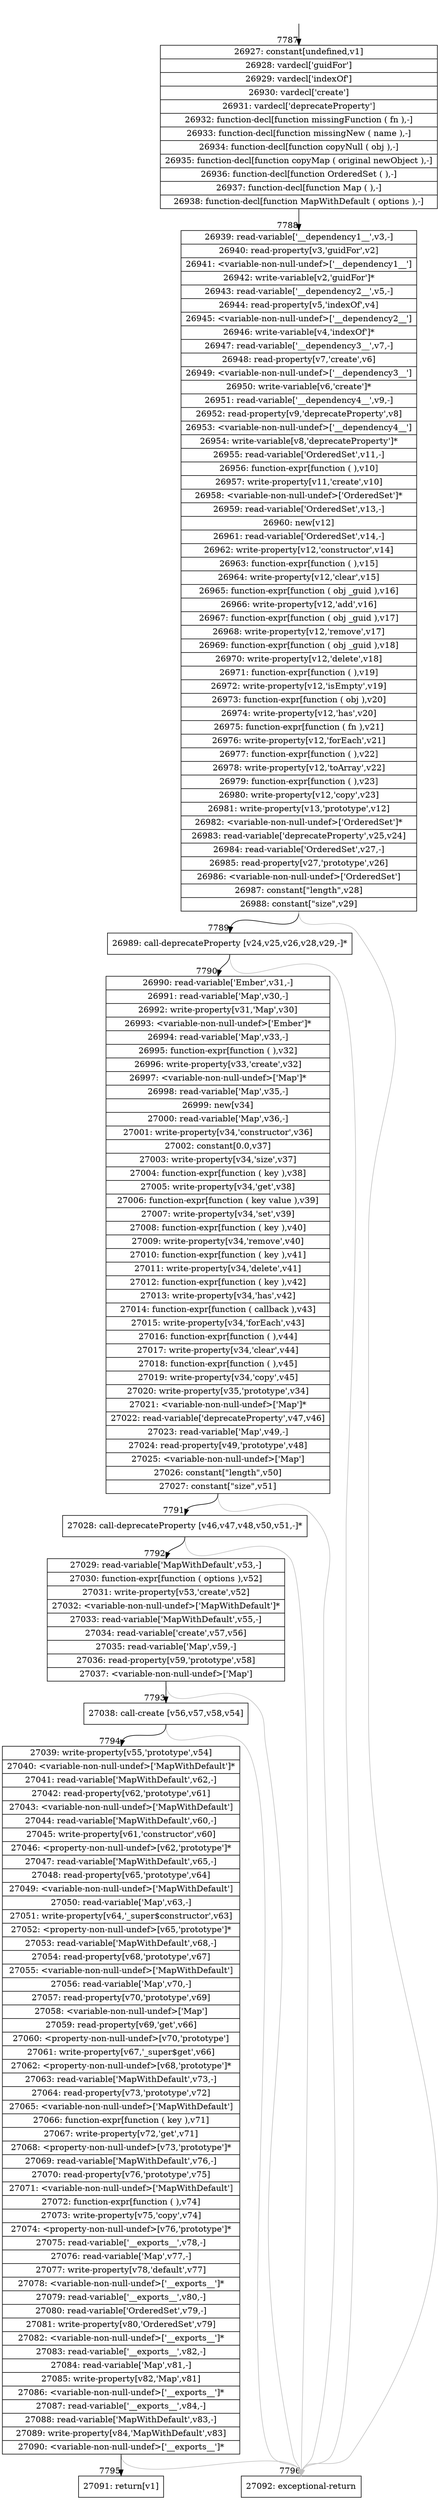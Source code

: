digraph {
rankdir="TD"
BB_entry628[shape=none,label=""];
BB_entry628 -> BB7787 [tailport=s, headport=n, headlabel="    7787"]
BB7787 [shape=record label="{26927: constant[undefined,v1]|26928: vardecl['guidFor']|26929: vardecl['indexOf']|26930: vardecl['create']|26931: vardecl['deprecateProperty']|26932: function-decl[function missingFunction ( fn ),-]|26933: function-decl[function missingNew ( name ),-]|26934: function-decl[function copyNull ( obj ),-]|26935: function-decl[function copyMap ( original newObject ),-]|26936: function-decl[function OrderedSet ( ),-]|26937: function-decl[function Map ( ),-]|26938: function-decl[function MapWithDefault ( options ),-]}" ] 
BB7787 -> BB7788 [tailport=s, headport=n, headlabel="      7788"]
BB7788 [shape=record label="{26939: read-variable['__dependency1__',v3,-]|26940: read-property[v3,'guidFor',v2]|26941: \<variable-non-null-undef\>['__dependency1__']|26942: write-variable[v2,'guidFor']*|26943: read-variable['__dependency2__',v5,-]|26944: read-property[v5,'indexOf',v4]|26945: \<variable-non-null-undef\>['__dependency2__']|26946: write-variable[v4,'indexOf']*|26947: read-variable['__dependency3__',v7,-]|26948: read-property[v7,'create',v6]|26949: \<variable-non-null-undef\>['__dependency3__']|26950: write-variable[v6,'create']*|26951: read-variable['__dependency4__',v9,-]|26952: read-property[v9,'deprecateProperty',v8]|26953: \<variable-non-null-undef\>['__dependency4__']|26954: write-variable[v8,'deprecateProperty']*|26955: read-variable['OrderedSet',v11,-]|26956: function-expr[function ( ),v10]|26957: write-property[v11,'create',v10]|26958: \<variable-non-null-undef\>['OrderedSet']*|26959: read-variable['OrderedSet',v13,-]|26960: new[v12]|26961: read-variable['OrderedSet',v14,-]|26962: write-property[v12,'constructor',v14]|26963: function-expr[function ( ),v15]|26964: write-property[v12,'clear',v15]|26965: function-expr[function ( obj _guid ),v16]|26966: write-property[v12,'add',v16]|26967: function-expr[function ( obj _guid ),v17]|26968: write-property[v12,'remove',v17]|26969: function-expr[function ( obj _guid ),v18]|26970: write-property[v12,'delete',v18]|26971: function-expr[function ( ),v19]|26972: write-property[v12,'isEmpty',v19]|26973: function-expr[function ( obj ),v20]|26974: write-property[v12,'has',v20]|26975: function-expr[function ( fn ),v21]|26976: write-property[v12,'forEach',v21]|26977: function-expr[function ( ),v22]|26978: write-property[v12,'toArray',v22]|26979: function-expr[function ( ),v23]|26980: write-property[v12,'copy',v23]|26981: write-property[v13,'prototype',v12]|26982: \<variable-non-null-undef\>['OrderedSet']*|26983: read-variable['deprecateProperty',v25,v24]|26984: read-variable['OrderedSet',v27,-]|26985: read-property[v27,'prototype',v26]|26986: \<variable-non-null-undef\>['OrderedSet']|26987: constant[\"length\",v28]|26988: constant[\"size\",v29]}" ] 
BB7788 -> BB7789 [tailport=s, headport=n, headlabel="      7789"]
BB7788 -> BB7796 [tailport=s, headport=n, color=gray, headlabel="      7796"]
BB7789 [shape=record label="{26989: call-deprecateProperty [v24,v25,v26,v28,v29,-]*}" ] 
BB7789 -> BB7790 [tailport=s, headport=n, headlabel="      7790"]
BB7789 -> BB7796 [tailport=s, headport=n, color=gray]
BB7790 [shape=record label="{26990: read-variable['Ember',v31,-]|26991: read-variable['Map',v30,-]|26992: write-property[v31,'Map',v30]|26993: \<variable-non-null-undef\>['Ember']*|26994: read-variable['Map',v33,-]|26995: function-expr[function ( ),v32]|26996: write-property[v33,'create',v32]|26997: \<variable-non-null-undef\>['Map']*|26998: read-variable['Map',v35,-]|26999: new[v34]|27000: read-variable['Map',v36,-]|27001: write-property[v34,'constructor',v36]|27002: constant[0.0,v37]|27003: write-property[v34,'size',v37]|27004: function-expr[function ( key ),v38]|27005: write-property[v34,'get',v38]|27006: function-expr[function ( key value ),v39]|27007: write-property[v34,'set',v39]|27008: function-expr[function ( key ),v40]|27009: write-property[v34,'remove',v40]|27010: function-expr[function ( key ),v41]|27011: write-property[v34,'delete',v41]|27012: function-expr[function ( key ),v42]|27013: write-property[v34,'has',v42]|27014: function-expr[function ( callback ),v43]|27015: write-property[v34,'forEach',v43]|27016: function-expr[function ( ),v44]|27017: write-property[v34,'clear',v44]|27018: function-expr[function ( ),v45]|27019: write-property[v34,'copy',v45]|27020: write-property[v35,'prototype',v34]|27021: \<variable-non-null-undef\>['Map']*|27022: read-variable['deprecateProperty',v47,v46]|27023: read-variable['Map',v49,-]|27024: read-property[v49,'prototype',v48]|27025: \<variable-non-null-undef\>['Map']|27026: constant[\"length\",v50]|27027: constant[\"size\",v51]}" ] 
BB7790 -> BB7791 [tailport=s, headport=n, headlabel="      7791"]
BB7790 -> BB7796 [tailport=s, headport=n, color=gray]
BB7791 [shape=record label="{27028: call-deprecateProperty [v46,v47,v48,v50,v51,-]*}" ] 
BB7791 -> BB7792 [tailport=s, headport=n, headlabel="      7792"]
BB7791 -> BB7796 [tailport=s, headport=n, color=gray]
BB7792 [shape=record label="{27029: read-variable['MapWithDefault',v53,-]|27030: function-expr[function ( options ),v52]|27031: write-property[v53,'create',v52]|27032: \<variable-non-null-undef\>['MapWithDefault']*|27033: read-variable['MapWithDefault',v55,-]|27034: read-variable['create',v57,v56]|27035: read-variable['Map',v59,-]|27036: read-property[v59,'prototype',v58]|27037: \<variable-non-null-undef\>['Map']}" ] 
BB7792 -> BB7793 [tailport=s, headport=n, headlabel="      7793"]
BB7792 -> BB7796 [tailport=s, headport=n, color=gray]
BB7793 [shape=record label="{27038: call-create [v56,v57,v58,v54]}" ] 
BB7793 -> BB7794 [tailport=s, headport=n, headlabel="      7794"]
BB7793 -> BB7796 [tailport=s, headport=n, color=gray]
BB7794 [shape=record label="{27039: write-property[v55,'prototype',v54]|27040: \<variable-non-null-undef\>['MapWithDefault']*|27041: read-variable['MapWithDefault',v62,-]|27042: read-property[v62,'prototype',v61]|27043: \<variable-non-null-undef\>['MapWithDefault']|27044: read-variable['MapWithDefault',v60,-]|27045: write-property[v61,'constructor',v60]|27046: \<property-non-null-undef\>[v62,'prototype']*|27047: read-variable['MapWithDefault',v65,-]|27048: read-property[v65,'prototype',v64]|27049: \<variable-non-null-undef\>['MapWithDefault']|27050: read-variable['Map',v63,-]|27051: write-property[v64,'_super$constructor',v63]|27052: \<property-non-null-undef\>[v65,'prototype']*|27053: read-variable['MapWithDefault',v68,-]|27054: read-property[v68,'prototype',v67]|27055: \<variable-non-null-undef\>['MapWithDefault']|27056: read-variable['Map',v70,-]|27057: read-property[v70,'prototype',v69]|27058: \<variable-non-null-undef\>['Map']|27059: read-property[v69,'get',v66]|27060: \<property-non-null-undef\>[v70,'prototype']|27061: write-property[v67,'_super$get',v66]|27062: \<property-non-null-undef\>[v68,'prototype']*|27063: read-variable['MapWithDefault',v73,-]|27064: read-property[v73,'prototype',v72]|27065: \<variable-non-null-undef\>['MapWithDefault']|27066: function-expr[function ( key ),v71]|27067: write-property[v72,'get',v71]|27068: \<property-non-null-undef\>[v73,'prototype']*|27069: read-variable['MapWithDefault',v76,-]|27070: read-property[v76,'prototype',v75]|27071: \<variable-non-null-undef\>['MapWithDefault']|27072: function-expr[function ( ),v74]|27073: write-property[v75,'copy',v74]|27074: \<property-non-null-undef\>[v76,'prototype']*|27075: read-variable['__exports__',v78,-]|27076: read-variable['Map',v77,-]|27077: write-property[v78,'default',v77]|27078: \<variable-non-null-undef\>['__exports__']*|27079: read-variable['__exports__',v80,-]|27080: read-variable['OrderedSet',v79,-]|27081: write-property[v80,'OrderedSet',v79]|27082: \<variable-non-null-undef\>['__exports__']*|27083: read-variable['__exports__',v82,-]|27084: read-variable['Map',v81,-]|27085: write-property[v82,'Map',v81]|27086: \<variable-non-null-undef\>['__exports__']*|27087: read-variable['__exports__',v84,-]|27088: read-variable['MapWithDefault',v83,-]|27089: write-property[v84,'MapWithDefault',v83]|27090: \<variable-non-null-undef\>['__exports__']*}" ] 
BB7794 -> BB7795 [tailport=s, headport=n, headlabel="      7795"]
BB7794 -> BB7796 [tailport=s, headport=n, color=gray]
BB7795 [shape=record label="{27091: return[v1]}" ] 
BB7796 [shape=record label="{27092: exceptional-return}" ] 
//#$~ 14376
}
